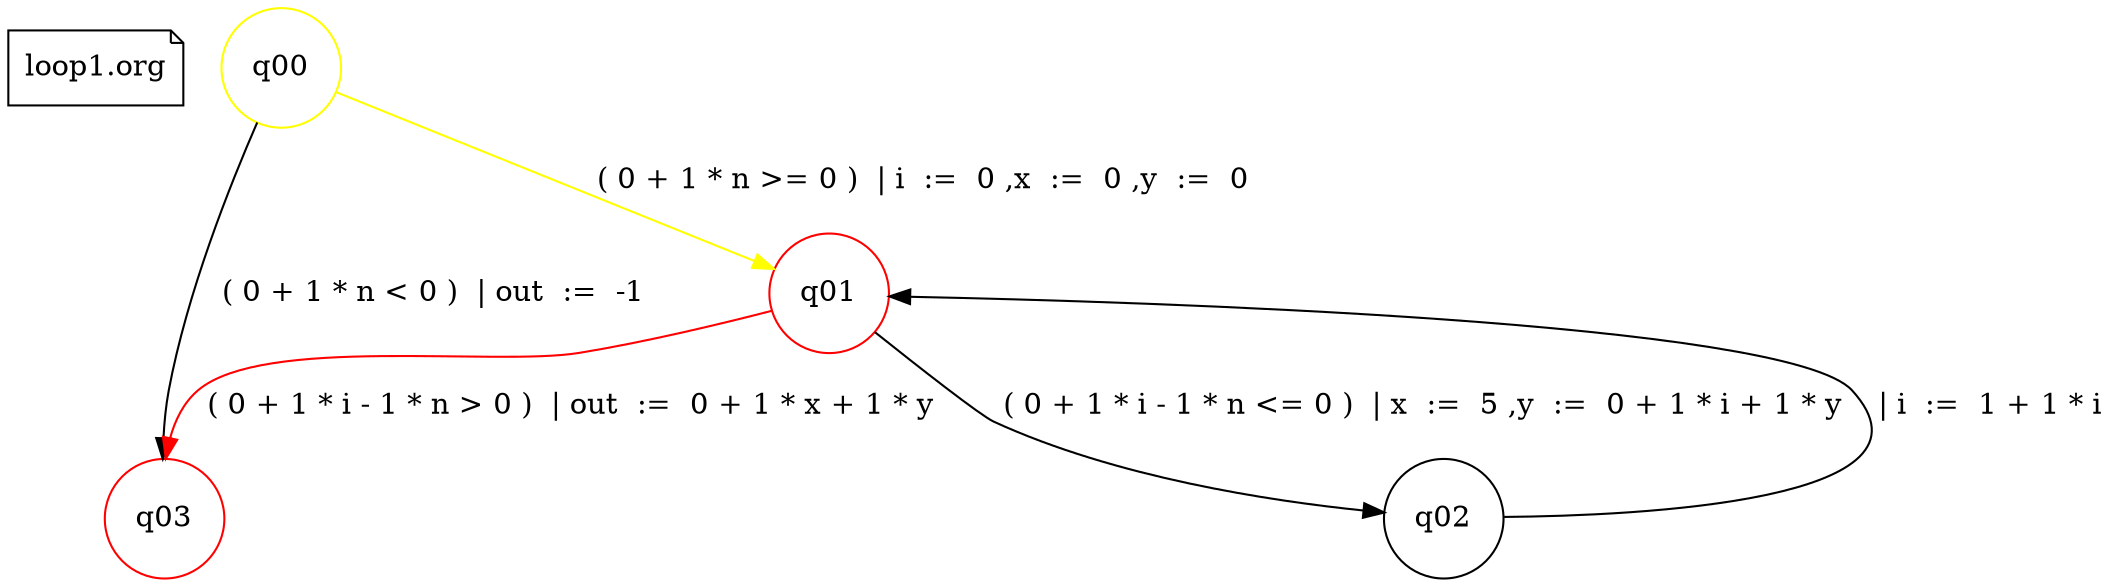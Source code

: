 digraph fsmdIndot {

 "loop1.org" [shape=note]
q00 [shape=circle color= "yellow"];
q03 [shape=circle color= "red"];
q00 -> q03 [  label=" ( 0 + 1 * n < 0 )  | out  :=  -1 "];
q01 [shape=circle color= "red"];
q00 -> q01 [color= "yellow"  label=" ( 0 + 1 * n >= 0 )  | i  :=  0 ,x  :=  0 ,y  :=  0 "];
q01 [shape=circle color= "red"];
q02 [shape=circle ];
q01 -> q02 [  label=" ( 0 + 1 * i - 1 * n <= 0 )  | x  :=  5 ,y  :=  0 + 1 * i + 1 * y "];
q03 [shape=circle color= "red"];
q01 -> q03 [color= "red"  label=" ( 0 + 1 * i - 1 * n > 0 )  | out  :=  0 + 1 * x + 1 * y "];
q02 [shape=circle ];
q01 [shape=circle color= "red"];
q02 -> q01 [  label=" | i  :=  1 + 1 * i "];

}
